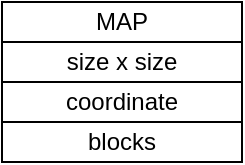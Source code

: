 <mxfile version="24.7.1" type="device">
  <diagram name="Page-1" id="vtT_lSOkQyAgZ53lPYPZ">
    <mxGraphModel dx="248" dy="157" grid="1" gridSize="10" guides="1" tooltips="1" connect="1" arrows="1" fold="1" page="1" pageScale="1" pageWidth="850" pageHeight="1100" math="0" shadow="0">
      <root>
        <mxCell id="0" />
        <mxCell id="1" parent="0" />
        <mxCell id="Nn9Nflq3pPzsIlSAH6j6-3" value="MAP" style="rounded=0;whiteSpace=wrap;html=1;" vertex="1" parent="1">
          <mxGeometry x="40" y="40" width="120" height="20" as="geometry" />
        </mxCell>
        <mxCell id="Nn9Nflq3pPzsIlSAH6j6-4" value="size x size" style="rounded=0;whiteSpace=wrap;html=1;" vertex="1" parent="1">
          <mxGeometry x="40" y="60" width="120" height="20" as="geometry" />
        </mxCell>
        <mxCell id="Nn9Nflq3pPzsIlSAH6j6-5" value="coordinate" style="rounded=0;whiteSpace=wrap;html=1;" vertex="1" parent="1">
          <mxGeometry x="40" y="80" width="120" height="20" as="geometry" />
        </mxCell>
        <mxCell id="Nn9Nflq3pPzsIlSAH6j6-6" value="blocks" style="rounded=0;whiteSpace=wrap;html=1;" vertex="1" parent="1">
          <mxGeometry x="40" y="100" width="120" height="20" as="geometry" />
        </mxCell>
      </root>
    </mxGraphModel>
  </diagram>
</mxfile>
